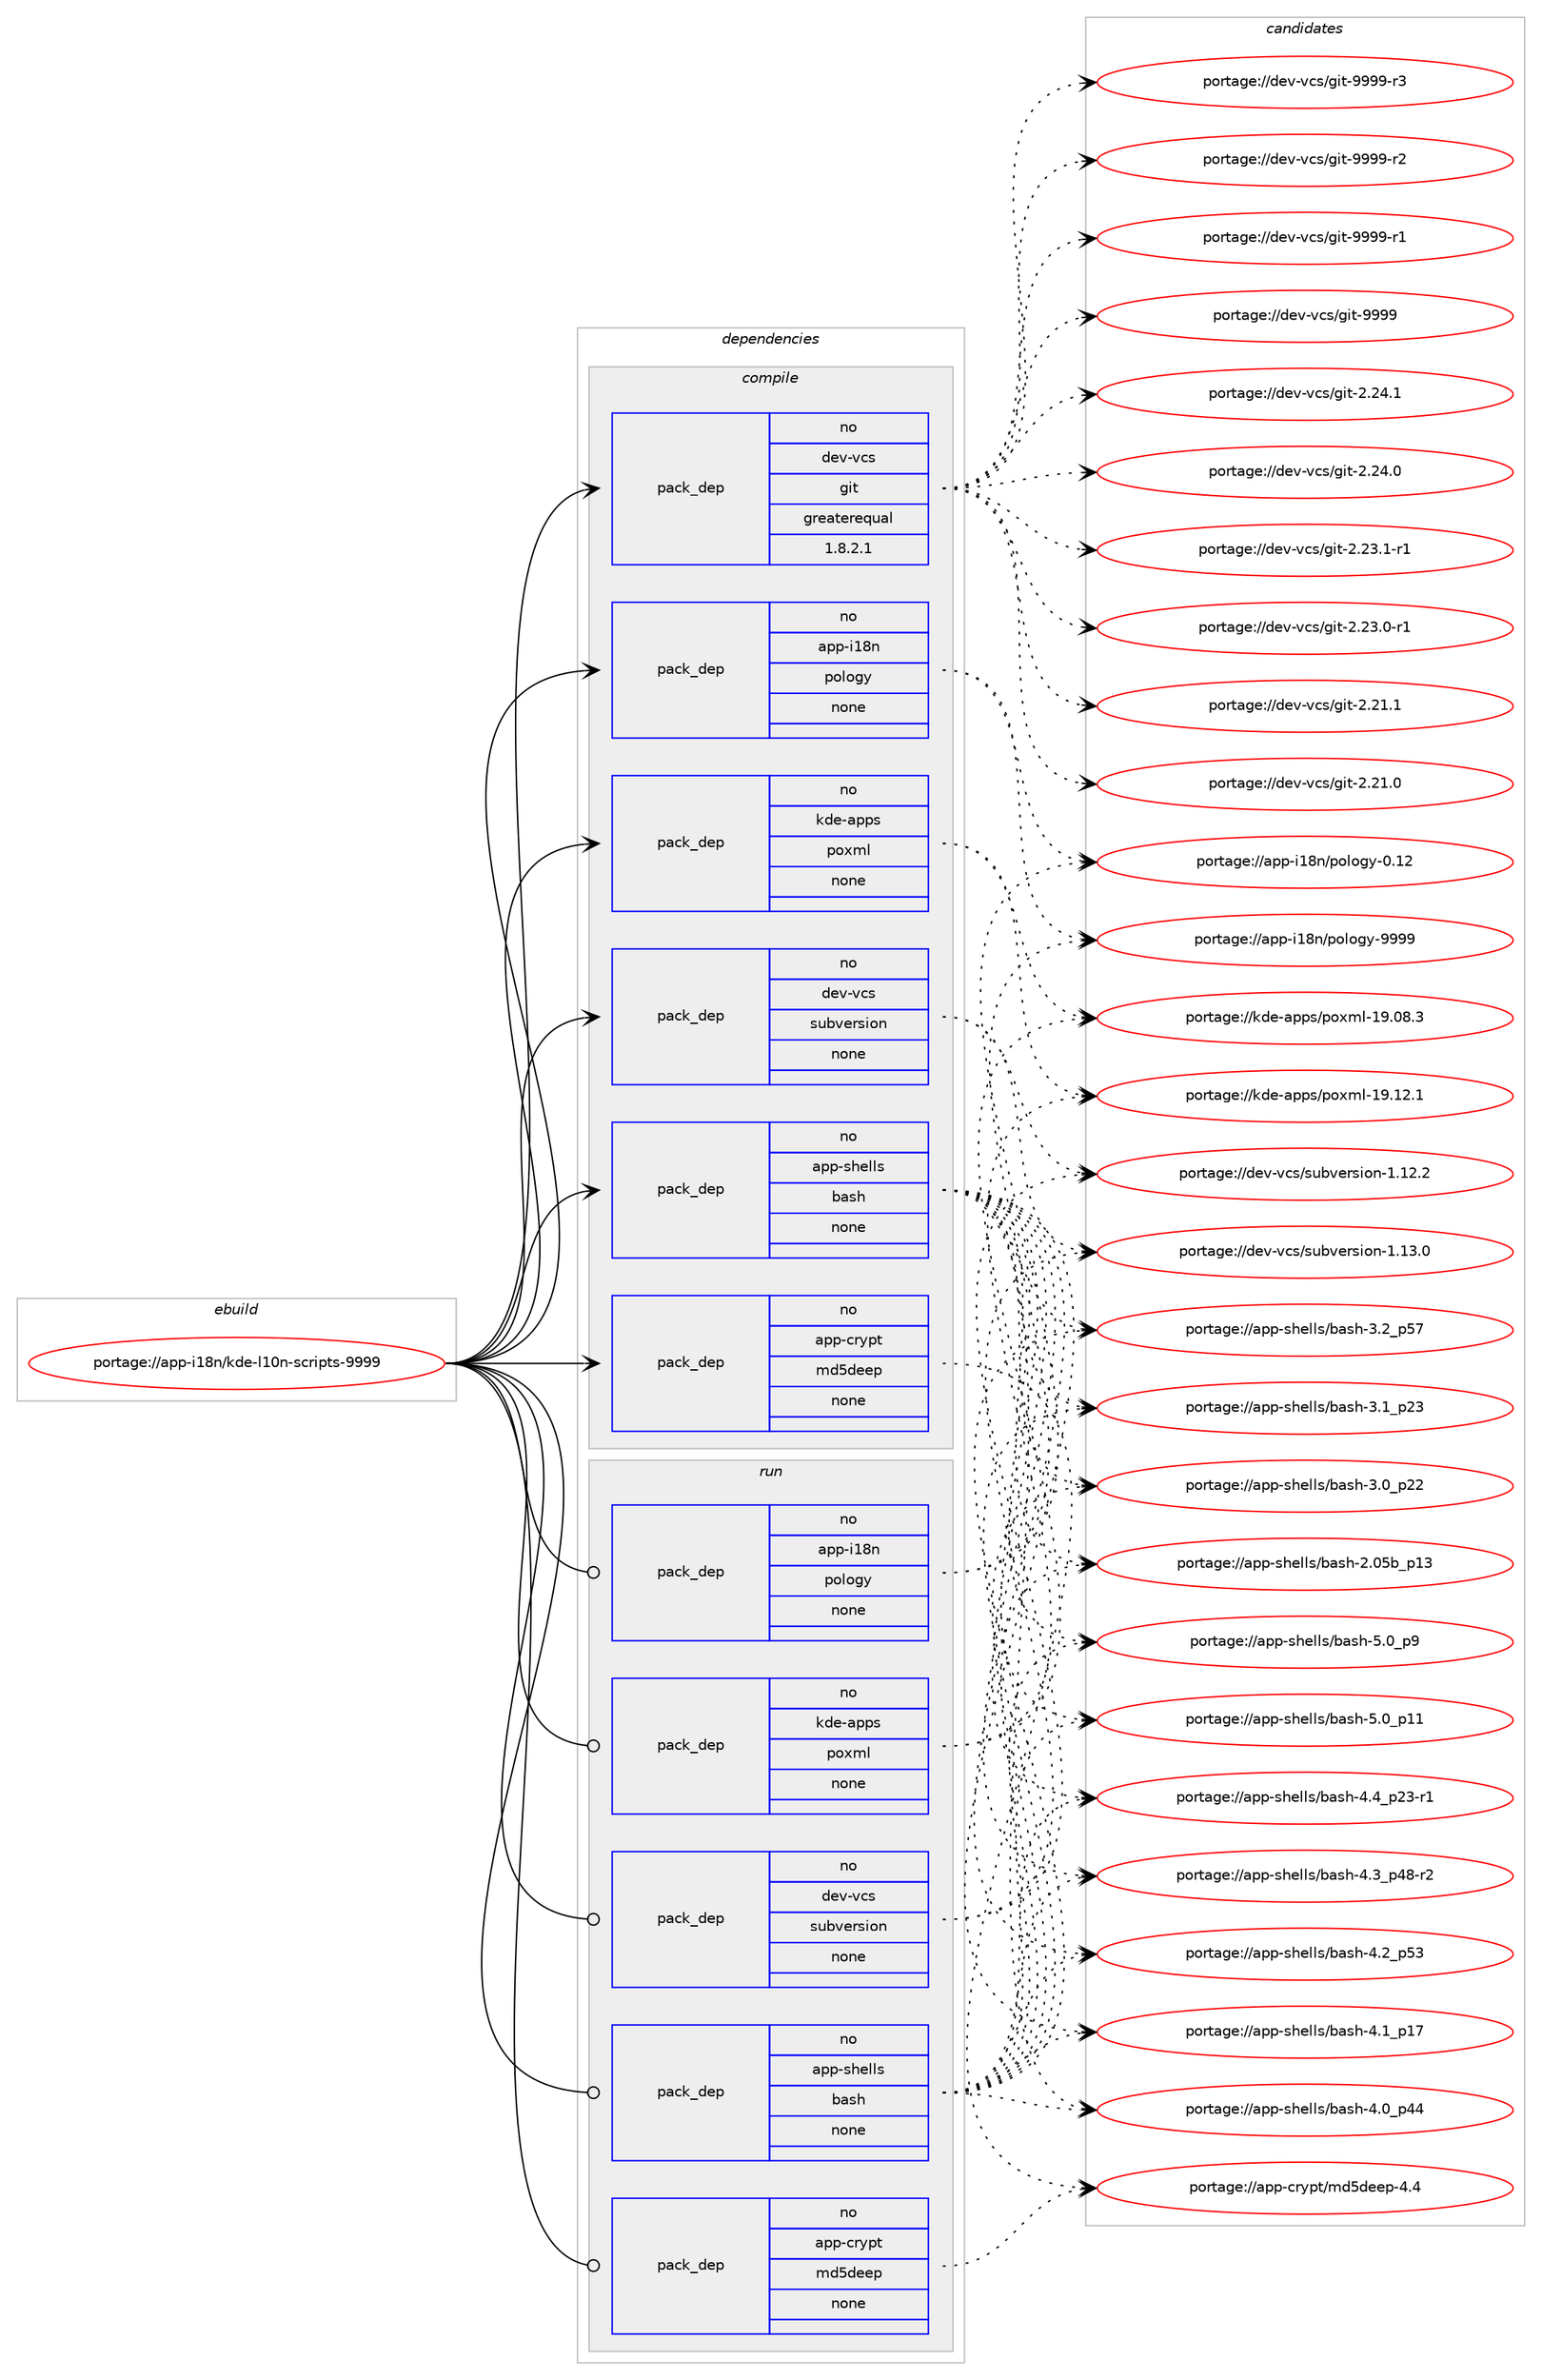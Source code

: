 digraph prolog {

# *************
# Graph options
# *************

newrank=true;
concentrate=true;
compound=true;
graph [rankdir=LR,fontname=Helvetica,fontsize=10,ranksep=1.5];#, ranksep=2.5, nodesep=0.2];
edge  [arrowhead=vee];
node  [fontname=Helvetica,fontsize=10];

# **********
# The ebuild
# **********

subgraph cluster_leftcol {
color=gray;
label=<<i>ebuild</i>>;
id [label="portage://app-i18n/kde-l10n-scripts-9999", color=red, width=4, href="../app-i18n/kde-l10n-scripts-9999.svg"];
}

# ****************
# The dependencies
# ****************

subgraph cluster_midcol {
color=gray;
label=<<i>dependencies</i>>;
subgraph cluster_compile {
fillcolor="#eeeeee";
style=filled;
label=<<i>compile</i>>;
subgraph pack464669 {
dependency617671 [label=<<TABLE BORDER="0" CELLBORDER="1" CELLSPACING="0" CELLPADDING="4" WIDTH="220"><TR><TD ROWSPAN="6" CELLPADDING="30">pack_dep</TD></TR><TR><TD WIDTH="110">no</TD></TR><TR><TD>app-crypt</TD></TR><TR><TD>md5deep</TD></TR><TR><TD>none</TD></TR><TR><TD></TD></TR></TABLE>>, shape=none, color=blue];
}
id:e -> dependency617671:w [weight=20,style="solid",arrowhead="vee"];
subgraph pack464670 {
dependency617672 [label=<<TABLE BORDER="0" CELLBORDER="1" CELLSPACING="0" CELLPADDING="4" WIDTH="220"><TR><TD ROWSPAN="6" CELLPADDING="30">pack_dep</TD></TR><TR><TD WIDTH="110">no</TD></TR><TR><TD>app-i18n</TD></TR><TR><TD>pology</TD></TR><TR><TD>none</TD></TR><TR><TD></TD></TR></TABLE>>, shape=none, color=blue];
}
id:e -> dependency617672:w [weight=20,style="solid",arrowhead="vee"];
subgraph pack464671 {
dependency617673 [label=<<TABLE BORDER="0" CELLBORDER="1" CELLSPACING="0" CELLPADDING="4" WIDTH="220"><TR><TD ROWSPAN="6" CELLPADDING="30">pack_dep</TD></TR><TR><TD WIDTH="110">no</TD></TR><TR><TD>app-shells</TD></TR><TR><TD>bash</TD></TR><TR><TD>none</TD></TR><TR><TD></TD></TR></TABLE>>, shape=none, color=blue];
}
id:e -> dependency617673:w [weight=20,style="solid",arrowhead="vee"];
subgraph pack464672 {
dependency617674 [label=<<TABLE BORDER="0" CELLBORDER="1" CELLSPACING="0" CELLPADDING="4" WIDTH="220"><TR><TD ROWSPAN="6" CELLPADDING="30">pack_dep</TD></TR><TR><TD WIDTH="110">no</TD></TR><TR><TD>dev-vcs</TD></TR><TR><TD>git</TD></TR><TR><TD>greaterequal</TD></TR><TR><TD>1.8.2.1</TD></TR></TABLE>>, shape=none, color=blue];
}
id:e -> dependency617674:w [weight=20,style="solid",arrowhead="vee"];
subgraph pack464673 {
dependency617675 [label=<<TABLE BORDER="0" CELLBORDER="1" CELLSPACING="0" CELLPADDING="4" WIDTH="220"><TR><TD ROWSPAN="6" CELLPADDING="30">pack_dep</TD></TR><TR><TD WIDTH="110">no</TD></TR><TR><TD>dev-vcs</TD></TR><TR><TD>subversion</TD></TR><TR><TD>none</TD></TR><TR><TD></TD></TR></TABLE>>, shape=none, color=blue];
}
id:e -> dependency617675:w [weight=20,style="solid",arrowhead="vee"];
subgraph pack464674 {
dependency617676 [label=<<TABLE BORDER="0" CELLBORDER="1" CELLSPACING="0" CELLPADDING="4" WIDTH="220"><TR><TD ROWSPAN="6" CELLPADDING="30">pack_dep</TD></TR><TR><TD WIDTH="110">no</TD></TR><TR><TD>kde-apps</TD></TR><TR><TD>poxml</TD></TR><TR><TD>none</TD></TR><TR><TD></TD></TR></TABLE>>, shape=none, color=blue];
}
id:e -> dependency617676:w [weight=20,style="solid",arrowhead="vee"];
}
subgraph cluster_compileandrun {
fillcolor="#eeeeee";
style=filled;
label=<<i>compile and run</i>>;
}
subgraph cluster_run {
fillcolor="#eeeeee";
style=filled;
label=<<i>run</i>>;
subgraph pack464675 {
dependency617677 [label=<<TABLE BORDER="0" CELLBORDER="1" CELLSPACING="0" CELLPADDING="4" WIDTH="220"><TR><TD ROWSPAN="6" CELLPADDING="30">pack_dep</TD></TR><TR><TD WIDTH="110">no</TD></TR><TR><TD>app-crypt</TD></TR><TR><TD>md5deep</TD></TR><TR><TD>none</TD></TR><TR><TD></TD></TR></TABLE>>, shape=none, color=blue];
}
id:e -> dependency617677:w [weight=20,style="solid",arrowhead="odot"];
subgraph pack464676 {
dependency617678 [label=<<TABLE BORDER="0" CELLBORDER="1" CELLSPACING="0" CELLPADDING="4" WIDTH="220"><TR><TD ROWSPAN="6" CELLPADDING="30">pack_dep</TD></TR><TR><TD WIDTH="110">no</TD></TR><TR><TD>app-i18n</TD></TR><TR><TD>pology</TD></TR><TR><TD>none</TD></TR><TR><TD></TD></TR></TABLE>>, shape=none, color=blue];
}
id:e -> dependency617678:w [weight=20,style="solid",arrowhead="odot"];
subgraph pack464677 {
dependency617679 [label=<<TABLE BORDER="0" CELLBORDER="1" CELLSPACING="0" CELLPADDING="4" WIDTH="220"><TR><TD ROWSPAN="6" CELLPADDING="30">pack_dep</TD></TR><TR><TD WIDTH="110">no</TD></TR><TR><TD>app-shells</TD></TR><TR><TD>bash</TD></TR><TR><TD>none</TD></TR><TR><TD></TD></TR></TABLE>>, shape=none, color=blue];
}
id:e -> dependency617679:w [weight=20,style="solid",arrowhead="odot"];
subgraph pack464678 {
dependency617680 [label=<<TABLE BORDER="0" CELLBORDER="1" CELLSPACING="0" CELLPADDING="4" WIDTH="220"><TR><TD ROWSPAN="6" CELLPADDING="30">pack_dep</TD></TR><TR><TD WIDTH="110">no</TD></TR><TR><TD>dev-vcs</TD></TR><TR><TD>subversion</TD></TR><TR><TD>none</TD></TR><TR><TD></TD></TR></TABLE>>, shape=none, color=blue];
}
id:e -> dependency617680:w [weight=20,style="solid",arrowhead="odot"];
subgraph pack464679 {
dependency617681 [label=<<TABLE BORDER="0" CELLBORDER="1" CELLSPACING="0" CELLPADDING="4" WIDTH="220"><TR><TD ROWSPAN="6" CELLPADDING="30">pack_dep</TD></TR><TR><TD WIDTH="110">no</TD></TR><TR><TD>kde-apps</TD></TR><TR><TD>poxml</TD></TR><TR><TD>none</TD></TR><TR><TD></TD></TR></TABLE>>, shape=none, color=blue];
}
id:e -> dependency617681:w [weight=20,style="solid",arrowhead="odot"];
}
}

# **************
# The candidates
# **************

subgraph cluster_choices {
rank=same;
color=gray;
label=<<i>candidates</i>>;

subgraph choice464669 {
color=black;
nodesep=1;
choice971121124599114121112116471091005310010110111245524652 [label="portage://app-crypt/md5deep-4.4", color=red, width=4,href="../app-crypt/md5deep-4.4.svg"];
dependency617671:e -> choice971121124599114121112116471091005310010110111245524652:w [style=dotted,weight="100"];
}
subgraph choice464670 {
color=black;
nodesep=1;
choice97112112451054956110471121111081111031214557575757 [label="portage://app-i18n/pology-9999", color=red, width=4,href="../app-i18n/pology-9999.svg"];
choice97112112451054956110471121111081111031214548464950 [label="portage://app-i18n/pology-0.12", color=red, width=4,href="../app-i18n/pology-0.12.svg"];
dependency617672:e -> choice97112112451054956110471121111081111031214557575757:w [style=dotted,weight="100"];
dependency617672:e -> choice97112112451054956110471121111081111031214548464950:w [style=dotted,weight="100"];
}
subgraph choice464671 {
color=black;
nodesep=1;
choice9711211245115104101108108115479897115104455346489511257 [label="portage://app-shells/bash-5.0_p9", color=red, width=4,href="../app-shells/bash-5.0_p9.svg"];
choice971121124511510410110810811547989711510445534648951124949 [label="portage://app-shells/bash-5.0_p11", color=red, width=4,href="../app-shells/bash-5.0_p11.svg"];
choice9711211245115104101108108115479897115104455246529511250514511449 [label="portage://app-shells/bash-4.4_p23-r1", color=red, width=4,href="../app-shells/bash-4.4_p23-r1.svg"];
choice9711211245115104101108108115479897115104455246519511252564511450 [label="portage://app-shells/bash-4.3_p48-r2", color=red, width=4,href="../app-shells/bash-4.3_p48-r2.svg"];
choice971121124511510410110810811547989711510445524650951125351 [label="portage://app-shells/bash-4.2_p53", color=red, width=4,href="../app-shells/bash-4.2_p53.svg"];
choice971121124511510410110810811547989711510445524649951124955 [label="portage://app-shells/bash-4.1_p17", color=red, width=4,href="../app-shells/bash-4.1_p17.svg"];
choice971121124511510410110810811547989711510445524648951125252 [label="portage://app-shells/bash-4.0_p44", color=red, width=4,href="../app-shells/bash-4.0_p44.svg"];
choice971121124511510410110810811547989711510445514650951125355 [label="portage://app-shells/bash-3.2_p57", color=red, width=4,href="../app-shells/bash-3.2_p57.svg"];
choice971121124511510410110810811547989711510445514649951125051 [label="portage://app-shells/bash-3.1_p23", color=red, width=4,href="../app-shells/bash-3.1_p23.svg"];
choice971121124511510410110810811547989711510445514648951125050 [label="portage://app-shells/bash-3.0_p22", color=red, width=4,href="../app-shells/bash-3.0_p22.svg"];
choice9711211245115104101108108115479897115104455046485398951124951 [label="portage://app-shells/bash-2.05b_p13", color=red, width=4,href="../app-shells/bash-2.05b_p13.svg"];
dependency617673:e -> choice9711211245115104101108108115479897115104455346489511257:w [style=dotted,weight="100"];
dependency617673:e -> choice971121124511510410110810811547989711510445534648951124949:w [style=dotted,weight="100"];
dependency617673:e -> choice9711211245115104101108108115479897115104455246529511250514511449:w [style=dotted,weight="100"];
dependency617673:e -> choice9711211245115104101108108115479897115104455246519511252564511450:w [style=dotted,weight="100"];
dependency617673:e -> choice971121124511510410110810811547989711510445524650951125351:w [style=dotted,weight="100"];
dependency617673:e -> choice971121124511510410110810811547989711510445524649951124955:w [style=dotted,weight="100"];
dependency617673:e -> choice971121124511510410110810811547989711510445524648951125252:w [style=dotted,weight="100"];
dependency617673:e -> choice971121124511510410110810811547989711510445514650951125355:w [style=dotted,weight="100"];
dependency617673:e -> choice971121124511510410110810811547989711510445514649951125051:w [style=dotted,weight="100"];
dependency617673:e -> choice971121124511510410110810811547989711510445514648951125050:w [style=dotted,weight="100"];
dependency617673:e -> choice9711211245115104101108108115479897115104455046485398951124951:w [style=dotted,weight="100"];
}
subgraph choice464672 {
color=black;
nodesep=1;
choice10010111845118991154710310511645575757574511451 [label="portage://dev-vcs/git-9999-r3", color=red, width=4,href="../dev-vcs/git-9999-r3.svg"];
choice10010111845118991154710310511645575757574511450 [label="portage://dev-vcs/git-9999-r2", color=red, width=4,href="../dev-vcs/git-9999-r2.svg"];
choice10010111845118991154710310511645575757574511449 [label="portage://dev-vcs/git-9999-r1", color=red, width=4,href="../dev-vcs/git-9999-r1.svg"];
choice1001011184511899115471031051164557575757 [label="portage://dev-vcs/git-9999", color=red, width=4,href="../dev-vcs/git-9999.svg"];
choice10010111845118991154710310511645504650524649 [label="portage://dev-vcs/git-2.24.1", color=red, width=4,href="../dev-vcs/git-2.24.1.svg"];
choice10010111845118991154710310511645504650524648 [label="portage://dev-vcs/git-2.24.0", color=red, width=4,href="../dev-vcs/git-2.24.0.svg"];
choice100101118451189911547103105116455046505146494511449 [label="portage://dev-vcs/git-2.23.1-r1", color=red, width=4,href="../dev-vcs/git-2.23.1-r1.svg"];
choice100101118451189911547103105116455046505146484511449 [label="portage://dev-vcs/git-2.23.0-r1", color=red, width=4,href="../dev-vcs/git-2.23.0-r1.svg"];
choice10010111845118991154710310511645504650494649 [label="portage://dev-vcs/git-2.21.1", color=red, width=4,href="../dev-vcs/git-2.21.1.svg"];
choice10010111845118991154710310511645504650494648 [label="portage://dev-vcs/git-2.21.0", color=red, width=4,href="../dev-vcs/git-2.21.0.svg"];
dependency617674:e -> choice10010111845118991154710310511645575757574511451:w [style=dotted,weight="100"];
dependency617674:e -> choice10010111845118991154710310511645575757574511450:w [style=dotted,weight="100"];
dependency617674:e -> choice10010111845118991154710310511645575757574511449:w [style=dotted,weight="100"];
dependency617674:e -> choice1001011184511899115471031051164557575757:w [style=dotted,weight="100"];
dependency617674:e -> choice10010111845118991154710310511645504650524649:w [style=dotted,weight="100"];
dependency617674:e -> choice10010111845118991154710310511645504650524648:w [style=dotted,weight="100"];
dependency617674:e -> choice100101118451189911547103105116455046505146494511449:w [style=dotted,weight="100"];
dependency617674:e -> choice100101118451189911547103105116455046505146484511449:w [style=dotted,weight="100"];
dependency617674:e -> choice10010111845118991154710310511645504650494649:w [style=dotted,weight="100"];
dependency617674:e -> choice10010111845118991154710310511645504650494648:w [style=dotted,weight="100"];
}
subgraph choice464673 {
color=black;
nodesep=1;
choice1001011184511899115471151179811810111411510511111045494649514648 [label="portage://dev-vcs/subversion-1.13.0", color=red, width=4,href="../dev-vcs/subversion-1.13.0.svg"];
choice1001011184511899115471151179811810111411510511111045494649504650 [label="portage://dev-vcs/subversion-1.12.2", color=red, width=4,href="../dev-vcs/subversion-1.12.2.svg"];
dependency617675:e -> choice1001011184511899115471151179811810111411510511111045494649514648:w [style=dotted,weight="100"];
dependency617675:e -> choice1001011184511899115471151179811810111411510511111045494649504650:w [style=dotted,weight="100"];
}
subgraph choice464674 {
color=black;
nodesep=1;
choice1071001014597112112115471121111201091084549574649504649 [label="portage://kde-apps/poxml-19.12.1", color=red, width=4,href="../kde-apps/poxml-19.12.1.svg"];
choice1071001014597112112115471121111201091084549574648564651 [label="portage://kde-apps/poxml-19.08.3", color=red, width=4,href="../kde-apps/poxml-19.08.3.svg"];
dependency617676:e -> choice1071001014597112112115471121111201091084549574649504649:w [style=dotted,weight="100"];
dependency617676:e -> choice1071001014597112112115471121111201091084549574648564651:w [style=dotted,weight="100"];
}
subgraph choice464675 {
color=black;
nodesep=1;
choice971121124599114121112116471091005310010110111245524652 [label="portage://app-crypt/md5deep-4.4", color=red, width=4,href="../app-crypt/md5deep-4.4.svg"];
dependency617677:e -> choice971121124599114121112116471091005310010110111245524652:w [style=dotted,weight="100"];
}
subgraph choice464676 {
color=black;
nodesep=1;
choice97112112451054956110471121111081111031214557575757 [label="portage://app-i18n/pology-9999", color=red, width=4,href="../app-i18n/pology-9999.svg"];
choice97112112451054956110471121111081111031214548464950 [label="portage://app-i18n/pology-0.12", color=red, width=4,href="../app-i18n/pology-0.12.svg"];
dependency617678:e -> choice97112112451054956110471121111081111031214557575757:w [style=dotted,weight="100"];
dependency617678:e -> choice97112112451054956110471121111081111031214548464950:w [style=dotted,weight="100"];
}
subgraph choice464677 {
color=black;
nodesep=1;
choice9711211245115104101108108115479897115104455346489511257 [label="portage://app-shells/bash-5.0_p9", color=red, width=4,href="../app-shells/bash-5.0_p9.svg"];
choice971121124511510410110810811547989711510445534648951124949 [label="portage://app-shells/bash-5.0_p11", color=red, width=4,href="../app-shells/bash-5.0_p11.svg"];
choice9711211245115104101108108115479897115104455246529511250514511449 [label="portage://app-shells/bash-4.4_p23-r1", color=red, width=4,href="../app-shells/bash-4.4_p23-r1.svg"];
choice9711211245115104101108108115479897115104455246519511252564511450 [label="portage://app-shells/bash-4.3_p48-r2", color=red, width=4,href="../app-shells/bash-4.3_p48-r2.svg"];
choice971121124511510410110810811547989711510445524650951125351 [label="portage://app-shells/bash-4.2_p53", color=red, width=4,href="../app-shells/bash-4.2_p53.svg"];
choice971121124511510410110810811547989711510445524649951124955 [label="portage://app-shells/bash-4.1_p17", color=red, width=4,href="../app-shells/bash-4.1_p17.svg"];
choice971121124511510410110810811547989711510445524648951125252 [label="portage://app-shells/bash-4.0_p44", color=red, width=4,href="../app-shells/bash-4.0_p44.svg"];
choice971121124511510410110810811547989711510445514650951125355 [label="portage://app-shells/bash-3.2_p57", color=red, width=4,href="../app-shells/bash-3.2_p57.svg"];
choice971121124511510410110810811547989711510445514649951125051 [label="portage://app-shells/bash-3.1_p23", color=red, width=4,href="../app-shells/bash-3.1_p23.svg"];
choice971121124511510410110810811547989711510445514648951125050 [label="portage://app-shells/bash-3.0_p22", color=red, width=4,href="../app-shells/bash-3.0_p22.svg"];
choice9711211245115104101108108115479897115104455046485398951124951 [label="portage://app-shells/bash-2.05b_p13", color=red, width=4,href="../app-shells/bash-2.05b_p13.svg"];
dependency617679:e -> choice9711211245115104101108108115479897115104455346489511257:w [style=dotted,weight="100"];
dependency617679:e -> choice971121124511510410110810811547989711510445534648951124949:w [style=dotted,weight="100"];
dependency617679:e -> choice9711211245115104101108108115479897115104455246529511250514511449:w [style=dotted,weight="100"];
dependency617679:e -> choice9711211245115104101108108115479897115104455246519511252564511450:w [style=dotted,weight="100"];
dependency617679:e -> choice971121124511510410110810811547989711510445524650951125351:w [style=dotted,weight="100"];
dependency617679:e -> choice971121124511510410110810811547989711510445524649951124955:w [style=dotted,weight="100"];
dependency617679:e -> choice971121124511510410110810811547989711510445524648951125252:w [style=dotted,weight="100"];
dependency617679:e -> choice971121124511510410110810811547989711510445514650951125355:w [style=dotted,weight="100"];
dependency617679:e -> choice971121124511510410110810811547989711510445514649951125051:w [style=dotted,weight="100"];
dependency617679:e -> choice971121124511510410110810811547989711510445514648951125050:w [style=dotted,weight="100"];
dependency617679:e -> choice9711211245115104101108108115479897115104455046485398951124951:w [style=dotted,weight="100"];
}
subgraph choice464678 {
color=black;
nodesep=1;
choice1001011184511899115471151179811810111411510511111045494649514648 [label="portage://dev-vcs/subversion-1.13.0", color=red, width=4,href="../dev-vcs/subversion-1.13.0.svg"];
choice1001011184511899115471151179811810111411510511111045494649504650 [label="portage://dev-vcs/subversion-1.12.2", color=red, width=4,href="../dev-vcs/subversion-1.12.2.svg"];
dependency617680:e -> choice1001011184511899115471151179811810111411510511111045494649514648:w [style=dotted,weight="100"];
dependency617680:e -> choice1001011184511899115471151179811810111411510511111045494649504650:w [style=dotted,weight="100"];
}
subgraph choice464679 {
color=black;
nodesep=1;
choice1071001014597112112115471121111201091084549574649504649 [label="portage://kde-apps/poxml-19.12.1", color=red, width=4,href="../kde-apps/poxml-19.12.1.svg"];
choice1071001014597112112115471121111201091084549574648564651 [label="portage://kde-apps/poxml-19.08.3", color=red, width=4,href="../kde-apps/poxml-19.08.3.svg"];
dependency617681:e -> choice1071001014597112112115471121111201091084549574649504649:w [style=dotted,weight="100"];
dependency617681:e -> choice1071001014597112112115471121111201091084549574648564651:w [style=dotted,weight="100"];
}
}

}
